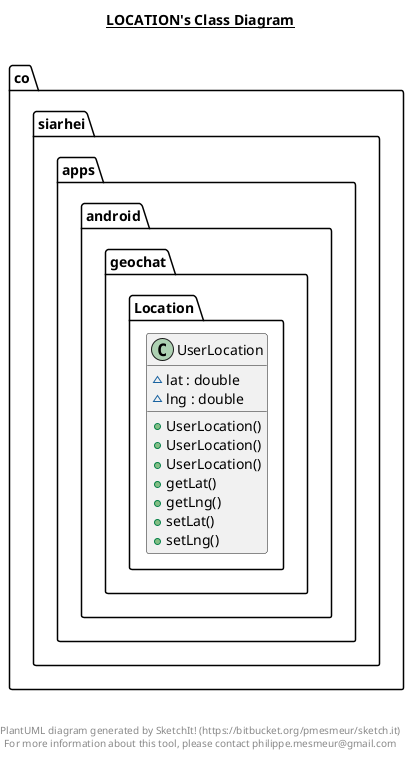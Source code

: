 @startuml

title __LOCATION's Class Diagram__\n

  namespace co.siarhei.apps.android.geochat {
    namespace Location {
      class co.siarhei.apps.android.geochat.Location.UserLocation {
          ~ lat : double
          ~ lng : double
          + UserLocation()
          + UserLocation()
          + UserLocation()
          + getLat()
          + getLng()
          + setLat()
          + setLng()
      }
    }
  }
  



right footer


PlantUML diagram generated by SketchIt! (https://bitbucket.org/pmesmeur/sketch.it)
For more information about this tool, please contact philippe.mesmeur@gmail.com
endfooter

@enduml
